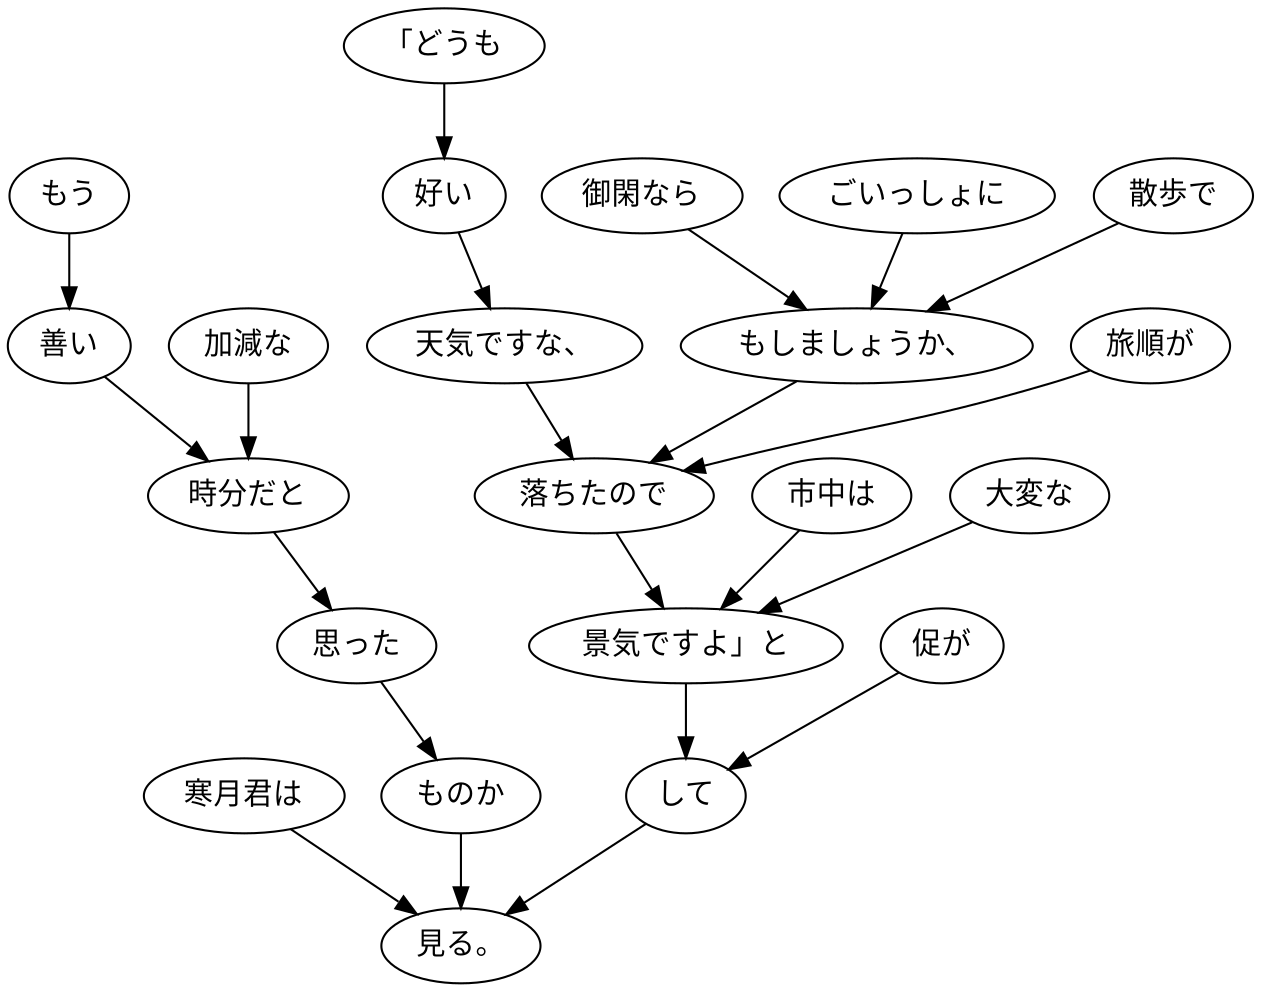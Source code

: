 digraph graph425 {
	node0 [label="寒月君は"];
	node1 [label="もう"];
	node2 [label="善い"];
	node3 [label="加減な"];
	node4 [label="時分だと"];
	node5 [label="思った"];
	node6 [label="ものか"];
	node7 [label="「どうも"];
	node8 [label="好い"];
	node9 [label="天気ですな、"];
	node10 [label="御閑なら"];
	node11 [label="ごいっしょに"];
	node12 [label="散歩で"];
	node13 [label="もしましょうか、"];
	node14 [label="旅順が"];
	node15 [label="落ちたので"];
	node16 [label="市中は"];
	node17 [label="大変な"];
	node18 [label="景気ですよ」と"];
	node19 [label="促が"];
	node20 [label="して"];
	node21 [label="見る。"];
	node0 -> node21;
	node1 -> node2;
	node2 -> node4;
	node3 -> node4;
	node4 -> node5;
	node5 -> node6;
	node6 -> node21;
	node7 -> node8;
	node8 -> node9;
	node9 -> node15;
	node10 -> node13;
	node11 -> node13;
	node12 -> node13;
	node13 -> node15;
	node14 -> node15;
	node15 -> node18;
	node16 -> node18;
	node17 -> node18;
	node18 -> node20;
	node19 -> node20;
	node20 -> node21;
}

